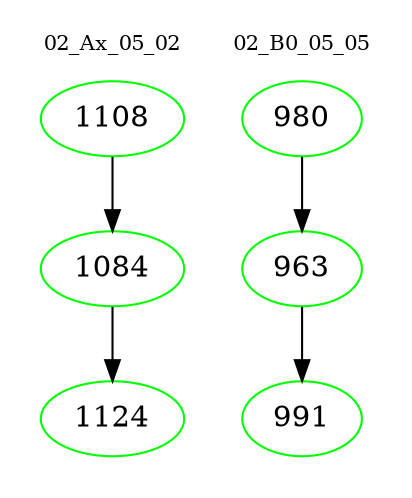 digraph{
subgraph cluster_0 {
color = white
label = "02_Ax_05_02";
fontsize=10;
T0_1108 [label="1108", color="green"]
T0_1108 -> T0_1084 [color="black"]
T0_1084 [label="1084", color="green"]
T0_1084 -> T0_1124 [color="black"]
T0_1124 [label="1124", color="green"]
}
subgraph cluster_1 {
color = white
label = "02_B0_05_05";
fontsize=10;
T1_980 [label="980", color="green"]
T1_980 -> T1_963 [color="black"]
T1_963 [label="963", color="green"]
T1_963 -> T1_991 [color="black"]
T1_991 [label="991", color="green"]
}
}
